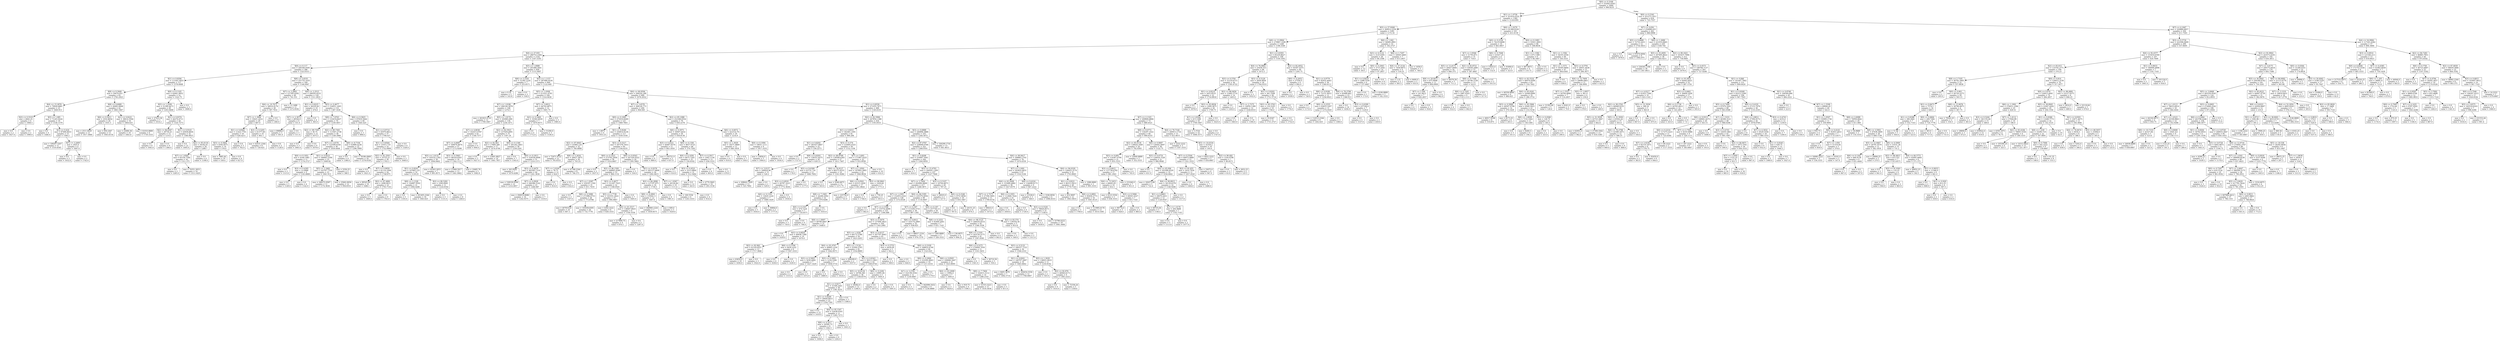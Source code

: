 digraph Tree {
node [shape=box] ;
0 [label="X[0] <= 0.3168\nmse = 332943.6563\nsamples = 2000\nvalue = 996.8235"] ;
1 [label="X[1] <= 1.0758\nmse = 321914.0332\nsamples = 1382\nvalue = 1118.0391"] ;
0 -> 1 [labeldistance=2.5, labelangle=45, headlabel="True"] ;
2 [label="X[5] <= 27.9268\nmse = 300012.2359\nsamples = 1281\nvalue = 1172.16"] ;
1 -> 2 ;
3 [label="X[8] <= 13.9964\nmse = 279867.3189\nsamples = 1248\nvalue = 1198.3349"] ;
2 -> 3 ;
4 [label="X[4] <= 27.935\nmse = 286753.2304\nsamples = 1142\nvalue = 1167.5193"] ;
3 -> 4 ;
5 [label="X[0] <= 0.117\nmse = 240340.0585\nsamples = 286\nvalue = 1323.0315"] ;
4 -> 5 ;
6 [label="X[1] <= 0.8294\nmse = 113341.0933\nsamples = 117\nvalue = 1578.6068"] ;
5 -> 6 ;
7 [label="X[8] <= 9.3049\nmse = 59474.053\nsamples = 65\nvalue = 1783.2923"] ;
6 -> 7 ;
8 [label="X[4] <= 15.2878\nmse = 79926.6881\nsamples = 23\nvalue = 1600.913"] ;
7 -> 8 ;
9 [label="X[3] <= 0.5519\nmse = 6642.25\nsamples = 4\nvalue = 1908.5"] ;
8 -> 9 ;
10 [label="mse = 0.0\nsamples = 2\nvalue = 1827.0"] ;
9 -> 10 ;
11 [label="mse = 0.0\nsamples = 2\nvalue = 1990.0"] ;
9 -> 11 ;
12 [label="X[5] <= 1.085\nmse = 71243.9224\nsamples = 19\nvalue = 1536.1579"] ;
8 -> 12 ;
13 [label="mse = 0.0\nsamples = 4\nvalue = 1446.0"] ;
12 -> 13 ;
14 [label="X[3] <= 0.424\nmse = 87496.6933\nsamples = 15\nvalue = 1560.2"] ;
12 -> 14 ;
15 [label="mse = 109297.5207\nsamples = 11\nvalue = 1510.4545"] ;
14 -> 15 ;
16 [label="X[7] <= 3.2409\nmse = 2025.0\nsamples = 4\nvalue = 1697.0"] ;
14 -> 16 ;
17 [label="mse = 0.0\nsamples = 2\nvalue = 1652.0"] ;
16 -> 17 ;
18 [label="mse = 0.0\nsamples = 2\nvalue = 1742.0"] ;
16 -> 18 ;
19 [label="X[8] <= 9.6089\nmse = 20083.9008\nsamples = 42\nvalue = 1883.1667"] ;
7 -> 19 ;
20 [label="X[6] <= 0.5013\nmse = 1932.8654\nsamples = 26\nvalue = 1931.5"] ;
19 -> 20 ;
21 [label="mse = 2511.0059\nsamples = 13\nvalue = 1917.3846"] ;
20 -> 21 ;
22 [label="mse = 956.2367\nsamples = 13\nvalue = 1945.6154"] ;
20 -> 22 ;
23 [label="X[1] <= 0.8225\nmse = 39614.3594\nsamples = 16\nvalue = 1804.625"] ;
19 -> 23 ;
24 [label="mse = 22680.36\nsamples = 10\nvalue = 1843.8"] ;
23 -> 24 ;
25 [label="mse = 61016.8889\nsamples = 6\nvalue = 1739.3333"] ;
23 -> 25 ;
26 [label="X[0] <= 0.1105\nmse = 62841.9952\nsamples = 52\nvalue = 1322.75"] ;
6 -> 26 ;
27 [label="X[5] <= 1.2299\nmse = 51390.4473\nsamples = 49\nvalue = 1293.0408"] ;
26 -> 27 ;
28 [label="mse = 27423.36\nsamples = 5\nvalue = 1014.2"] ;
27 -> 28 ;
29 [label="X[1] <= 0.8374\nmse = 44274.4711\nsamples = 44\nvalue = 1324.7273"] ;
27 -> 29 ;
30 [label="X[2] <= 84.8367\nmse = 28730.25\nsamples = 12\nvalue = 1214.5"] ;
29 -> 30 ;
31 [label="mse = 0.0\nsamples = 6\nvalue = 1045.0"] ;
30 -> 31 ;
32 [label="mse = 0.0\nsamples = 6\nvalue = 1384.0"] ;
30 -> 32 ;
33 [label="X[1] <= 0.9143\nmse = 43838.6836\nsamples = 32\nvalue = 1366.0625"] ;
29 -> 33 ;
34 [label="mse = 0.0\nsamples = 12\nvalue = 1495.0"] ;
33 -> 34 ;
35 [label="X[2] <= 85.0134\nmse = 54182.01\nsamples = 20\nvalue = 1288.7"] ;
33 -> 35 ;
36 [label="X[7] <= 1.8582\nmse = 65156.7344\nsamples = 16\nvalue = 1311.375"] ;
35 -> 36 ;
37 [label="mse = 0.0\nsamples = 2\nvalue = 1285.0"] ;
36 -> 37 ;
38 [label="mse = 74351.2653\nsamples = 14\nvalue = 1315.1429"] ;
36 -> 38 ;
39 [label="mse = 0.0\nsamples = 4\nvalue = 1198.0"] ;
35 -> 39 ;
40 [label="mse = 0.0\nsamples = 3\nvalue = 1808.0"] ;
26 -> 40 ;
41 [label="X[8] <= 5.6535\nmse = 251735.1035\nsamples = 169\nvalue = 1146.0947"] ;
5 -> 41 ;
42 [label="X[7] <= 3.2893\nmse = 127395.8392\nsamples = 49\nvalue = 741.551"] ;
41 -> 42 ;
43 [label="X[4] <= 19.7673\nmse = 58916.9176\nsamples = 38\nvalue = 587.7632"] ;
42 -> 43 ;
44 [label="X[7] <= 1.3084\nmse = 35621.2414\nsamples = 29\nvalue = 687.0"] ;
43 -> 44 ;
45 [label="X[1] <= 0.8564\nmse = 11422.7701\nsamples = 19\nvalue = 626.4211"] ;
44 -> 45 ;
46 [label="X[3] <= 0.5662\nmse = 6592.8571\nsamples = 14\nvalue = 578.0"] ;
45 -> 46 ;
47 [label="mse = 7885.44\nsamples = 10\nvalue = 558.4"] ;
46 -> 47 ;
48 [label="mse = 0.0\nsamples = 4\nvalue = 627.0"] ;
46 -> 48 ;
49 [label="mse = 0.0\nsamples = 5\nvalue = 762.0"] ;
45 -> 49 ;
50 [label="X[3] <= 0.5205\nmse = 61377.69\nsamples = 10\nvalue = 802.1"] ;
44 -> 50 ;
51 [label="mse = 43531.2344\nsamples = 8\nvalue = 720.625"] ;
50 -> 51 ;
52 [label="mse = 0.0\nsamples = 2\nvalue = 1128.0"] ;
50 -> 52 ;
53 [label="mse = 0.0\nsamples = 9\nvalue = 268.0"] ;
43 -> 53 ;
54 [label="mse = 12.1488\nsamples = 11\nvalue = 1272.8182"] ;
42 -> 54 ;
55 [label="X[4] <= 3.3515\nmse = 208393.6531\nsamples = 120\nvalue = 1311.2833"] ;
41 -> 55 ;
56 [label="X[1] <= 0.8225\nmse = 36229.44\nsamples = 10\nvalue = 476.6"] ;
55 -> 56 ;
57 [label="X[7] <= 2.3672\nmse = 46544.0\nsamples = 6\nvalue = 551.0"] ;
56 -> 57 ;
58 [label="mse = 89888.0\nsamples = 3\nvalue = 591.0"] ;
57 -> 58 ;
59 [label="mse = 0.0\nsamples = 3\nvalue = 511.0"] ;
57 -> 59 ;
60 [label="mse = 0.0\nsamples = 4\nvalue = 365.0"] ;
56 -> 60 ;
61 [label="X[3] <= 0.4677\nmse = 154951.1005\nsamples = 110\nvalue = 1387.1636"] ;
55 -> 61 ;
62 [label="X[8] <= 7.6763\nmse = 133419.6427\nsamples = 70\nvalue = 1239.5857"] ;
61 -> 62 ;
63 [label="X[2] <= 89.7365\nmse = 36.75\nsamples = 12\nvalue = 1675.5"] ;
62 -> 63 ;
64 [label="mse = 0.0\nsamples = 3\nvalue = 1665.0"] ;
63 -> 64 ;
65 [label="mse = 0.0\nsamples = 9\nvalue = 1679.0"] ;
63 -> 65 ;
66 [label="X[2] <= 89.7365\nmse = 113567.2738\nsamples = 58\nvalue = 1149.3966"] ;
62 -> 66 ;
67 [label="X[7] <= 3.4578\nmse = 122599.6358\nsamples = 36\nvalue = 1059.4444"] ;
66 -> 67 ;
68 [label="X[0] <= 0.1951\nmse = 4164.1983\nsamples = 11\nvalue = 1176.2727"] ;
67 -> 68 ;
69 [label="mse = 0.0\nsamples = 2\nvalue = 1313.0"] ;
68 -> 69 ;
70 [label="X[3] <= 0.4395\nmse = 12.0988\nsamples = 9\nvalue = 1145.8889"] ;
68 -> 70 ;
71 [label="mse = 0.0\nsamples = 5\nvalue = 1149.0"] ;
70 -> 71 ;
72 [label="mse = 0.0\nsamples = 4\nvalue = 1142.0"] ;
70 -> 72 ;
73 [label="X[1] <= 0.8221\nmse = 166063.3184\nsamples = 25\nvalue = 1008.04"] ;
67 -> 73 ;
74 [label="X[5] <= 3.3482\nmse = 143767.7316\nsamples = 23\nvalue = 1061.913"] ;
73 -> 74 ;
75 [label="mse = 248372.9587\nsamples = 11\nvalue = 1174.3636"] ;
74 -> 75 ;
76 [label="mse = 25662.8056\nsamples = 12\nvalue = 958.8333"] ;
74 -> 76 ;
77 [label="mse = 5256.25\nsamples = 2\nvalue = 388.5"] ;
73 -> 77 ;
78 [label="X[8] <= 8.7104\nmse = 63880.4236\nsamples = 22\nvalue = 1296.5909"] ;
66 -> 78 ;
79 [label="mse = 0.0\nsamples = 4\nvalue = 1380.0"] ;
78 -> 79 ;
80 [label="mse = 76186.4969\nsamples = 18\nvalue = 1278.0556"] ;
78 -> 80 ;
81 [label="X[6] <= 0.5825\nmse = 87818.5444\nsamples = 40\nvalue = 1645.425"] ;
61 -> 81 ;
82 [label="mse = 0.0\nsamples = 3\nvalue = 898.0"] ;
81 -> 82 ;
83 [label="X[1] <= 0.9714\nmse = 45970.8912\nsamples = 37\nvalue = 1706.027"] ;
81 -> 83 ;
84 [label="X[1] <= 0.8564\nmse = 31915.719\nsamples = 33\nvalue = 1752.0909"] ;
83 -> 84 ;
85 [label="X[2] <= 81.2501\nmse = 33725.21\nsamples = 30\nvalue = 1763.3"] ;
84 -> 85 ;
86 [label="mse = 0.0\nsamples = 6\nvalue = 1821.0"] ;
85 -> 86 ;
87 [label="X[7] <= 0.9959\nmse = 41116.1094\nsamples = 24\nvalue = 1748.875"] ;
85 -> 87 ;
88 [label="mse = 89545.89\nsamples = 10\nvalue = 1686.1"] ;
87 -> 88 ;
89 [label="X[2] <= 87.4882\nmse = 1698.0612\nsamples = 14\nvalue = 1793.7143"] ;
87 -> 89 ;
90 [label="mse = 0.0\nsamples = 5\nvalue = 1849.0"] ;
89 -> 90 ;
91 [label="mse = 0.0\nsamples = 9\nvalue = 1763.0"] ;
89 -> 91 ;
92 [label="mse = 0.0\nsamples = 3\nvalue = 1640.0"] ;
84 -> 92 ;
93 [label="mse = 0.0\nsamples = 4\nvalue = 1326.0"] ;
83 -> 93 ;
94 [label="X[5] <= 1.0088\nmse = 291480.5641\nsamples = 856\nvalue = 1115.5607"] ;
4 -> 94 ;
95 [label="X[8] <= 5.5165\nmse = 31392.1224\nsamples = 7\nvalue = 255.8571"] ;
94 -> 95 ;
96 [label="mse = 0.16\nsamples = 5\nvalue = 143.8"] ;
95 -> 96 ;
97 [label="mse = 0.0\nsamples = 2\nvalue = 536.0"] ;
95 -> 97 ;
98 [label="X[5] <= 1.1157\nmse = 287480.9534\nsamples = 849\nvalue = 1122.649"] ;
94 -> 98 ;
99 [label="X[5] <= 1.0309\nmse = 213321.4793\nsamples = 160\nvalue = 1314.0438"] ;
98 -> 99 ;
100 [label="X[7] <= 1.0198\nmse = 206140.5878\nsamples = 148\nvalue = 1274.5"] ;
99 -> 100 ;
101 [label="mse = 261823.4722\nsamples = 12\nvalue = 1709.1667"] ;
100 -> 101 ;
102 [label="X[5] <= 1.0174\nmse = 183085.699\nsamples = 136\nvalue = 1236.1471"] ;
100 -> 102 ;
103 [label="X[7] <= 4.8038\nmse = 102415.0787\nsamples = 61\nvalue = 1148.7377"] ;
102 -> 103 ;
104 [label="X[7] <= 4.6687\nmse = 100676.9074\nsamples = 57\nvalue = 1172.9298"] ;
103 -> 104 ;
105 [label="X[5] <= 1.0132\nmse = 105532.1302\nsamples = 39\nvalue = 1094.8462"] ;
104 -> 105 ;
106 [label="X[1] <= 0.8241\nmse = 107665.125\nsamples = 32\nvalue = 1139.25"] ;
105 -> 106 ;
107 [label="X[8] <= 2.1328\nmse = 156487.9592\nsamples = 21\nvalue = 1094.4286"] ;
106 -> 107 ;
108 [label="mse = 0.0\nsamples = 5\nvalue = 1193.0"] ;
107 -> 108 ;
109 [label="mse = 201405.2344\nsamples = 16\nvalue = 1063.625"] ;
107 -> 109 ;
110 [label="X[2] <= 80.5282\nmse = 3300.6942\nsamples = 11\nvalue = 1224.8182"] ;
106 -> 110 ;
111 [label="mse = 0.0\nsamples = 3\nvalue = 1131.0"] ;
110 -> 111 ;
112 [label="mse = 0.0\nsamples = 8\nvalue = 1260.0"] ;
110 -> 112 ;
113 [label="mse = 45563.2653\nsamples = 7\nvalue = 891.8571"] ;
105 -> 113 ;
114 [label="X[3] <= 0.5063\nmse = 48324.6543\nsamples = 18\nvalue = 1342.1111"] ;
104 -> 114 ;
115 [label="mse = 27068.5917\nsamples = 13\nvalue = 1441.8462"] ;
114 -> 115 ;
116 [label="mse = 10485.76\nsamples = 5\nvalue = 1082.8"] ;
114 -> 116 ;
117 [label="mse = 0.0\nsamples = 4\nvalue = 804.0"] ;
103 -> 117 ;
118 [label="X[2] <= 82.5923\nmse = 237429.4091\nsamples = 75\nvalue = 1307.24"] ;
102 -> 118 ;
119 [label="X[2] <= 82.063\nmse = 17669.308\nsamples = 17\nvalue = 1474.4706"] ;
118 -> 119 ;
120 [label="mse = 0.0\nsamples = 3\nvalue = 1627.0"] ;
119 -> 120 ;
121 [label="mse = 15401.8827\nsamples = 14\nvalue = 1441.7857"] ;
119 -> 121 ;
122 [label="X[0] <= 0.1346\nmse = 291242.3463\nsamples = 58\nvalue = 1258.2241"] ;
118 -> 122 ;
123 [label="mse = 0.0\nsamples = 7\nvalue = 1543.0"] ;
122 -> 123 ;
124 [label="X[0] <= 0.1813\nmse = 318558.0008\nsamples = 51\nvalue = 1219.1373"] ;
122 -> 124 ;
125 [label="mse = 343.9592\nsamples = 7\nvalue = 1079.4286"] ;
124 -> 125 ;
126 [label="X[3] <= 0.4479\nmse = 365583.7314\nsamples = 44\nvalue = 1241.3636"] ;
124 -> 126 ;
127 [label="mse = 538539.9184\nsamples = 21\nvalue = 1214.2857"] ;
126 -> 127 ;
128 [label="X[7] <= 4.0928\nmse = 206386.5142\nsamples = 23\nvalue = 1266.087"] ;
126 -> 128 ;
129 [label="mse = 294919.8086\nsamples = 16\nvalue = 1242.9375"] ;
128 -> 129 ;
130 [label="mse = 0.0\nsamples = 7\nvalue = 1319.0"] ;
128 -> 130 ;
131 [label="X[7] <= 3.6912\nmse = 44742.6875\nsamples = 12\nvalue = 1801.75"] ;
99 -> 131 ;
132 [label="X[3] <= 0.5469\nmse = 35582.6939\nsamples = 7\nvalue = 1670.8571"] ;
131 -> 132 ;
133 [label="mse = 0.0\nsamples = 4\nvalue = 1772.0"] ;
132 -> 133 ;
134 [label="mse = 51200.0\nsamples = 3\nvalue = 1536.0"] ;
132 -> 134 ;
135 [label="mse = 0.0\nsamples = 5\nvalue = 1985.0"] ;
131 -> 135 ;
136 [label="X[4] <= 60.9594\nmse = 294220.188\nsamples = 689\nvalue = 1078.2032"] ;
98 -> 136 ;
137 [label="X[7] <= 3.4578\nmse = 308120.773\nsamples = 200\nvalue = 904.045"] ;
136 -> 137 ;
138 [label="X[0] <= 0.1083\nmse = 275010.8269\nsamples = 121\nvalue = 1069.7603"] ;
137 -> 138 ;
139 [label="mse = 1.6875\nsamples = 4\nvalue = 1953.25"] ;
138 -> 139 ;
140 [label="X[1] <= 0.8246\nmse = 256814.9136\nsamples = 117\nvalue = 1039.5556"] ;
138 -> 140 ;
141 [label="X[2] <= 87.6643\nmse = 41860.124\nsamples = 32\nvalue = 760.4688"] ;
140 -> 141 ;
142 [label="mse = 72471.9722\nsamples = 12\nvalue = 705.8333"] ;
141 -> 142 ;
143 [label="X[8] <= 5.3434\nmse = 20627.3875\nsamples = 20\nvalue = 793.25"] ;
141 -> 143 ;
144 [label="X[7] <= 3.0164\nmse = 78.75\nsamples = 12\nvalue = 824.5"] ;
143 -> 144 ;
145 [label="mse = 0.0\nsamples = 5\nvalue = 814.0"] ;
144 -> 145 ;
146 [label="mse = 0.0\nsamples = 7\nvalue = 832.0"] ;
144 -> 146 ;
147 [label="mse = 47788.2344\nsamples = 8\nvalue = 746.375"] ;
143 -> 147 ;
148 [label="X[3] <= 0.5217\nmse = 297376.7053\nsamples = 85\nvalue = 1144.6235"] ;
140 -> 148 ;
149 [label="X[0] <= 0.1423\nmse = 273792.2956\nsamples = 56\nvalue = 1014.6607"] ;
148 -> 149 ;
150 [label="mse = 0.0\nsamples = 3\nvalue = 1837.0"] ;
149 -> 150 ;
151 [label="X[2] <= 86.1509\nmse = 248845.4589\nsamples = 53\nvalue = 968.1132"] ;
149 -> 151 ;
152 [label="X[7] <= 1.9387\nmse = 259187.1592\nsamples = 31\nvalue = 811.7419"] ;
151 -> 152 ;
153 [label="mse = 0.0\nsamples = 3\nvalue = 1167.0"] ;
152 -> 153 ;
154 [label="X[6] <= 0.5088\nmse = 271986.0753\nsamples = 28\nvalue = 773.6786"] ;
152 -> 154 ;
155 [label="mse = 407819.81\nsamples = 10\nvalue = 847.3"] ;
154 -> 155 ;
156 [label="mse = 191838.8395\nsamples = 18\nvalue = 732.7778"] ;
154 -> 156 ;
157 [label="X[3] <= 0.4677\nmse = 151267.7025\nsamples = 22\nvalue = 1188.4545"] ;
151 -> 157 ;
158 [label="X[5] <= 2.7738\nmse = 103101.2622\nsamples = 15\nvalue = 994.0667"] ;
157 -> 158 ;
159 [label="mse = 4302.2222\nsamples = 6\nvalue = 828.3333"] ;
158 -> 159 ;
160 [label="X[4] <= 41.5517\nmse = 138447.8025\nsamples = 9\nvalue = 1104.5556"] ;
158 -> 160 ;
161 [label="mse = 217890.75\nsamples = 4\nvalue = 876.5"] ;
160 -> 161 ;
162 [label="mse = 0.0\nsamples = 5\nvalue = 1287.0"] ;
160 -> 162 ;
163 [label="mse = 0.0\nsamples = 7\nvalue = 1605.0"] ;
157 -> 163 ;
164 [label="X[6] <= 0.0543\nmse = 247320.9322\nsamples = 29\nvalue = 1395.5862"] ;
148 -> 164 ;
165 [label="mse = 0.0\nsamples = 3\nvalue = 556.0"] ;
164 -> 165 ;
166 [label="X[1] <= 0.9378\nmse = 185137.9408\nsamples = 26\nvalue = 1492.4615"] ;
164 -> 166 ;
167 [label="X[2] <= 84.2898\nmse = 137197.875\nsamples = 16\nvalue = 1730.5"] ;
166 -> 167 ;
168 [label="X[8] <= 8.4963\nmse = 155041.5\nsamples = 12\nvalue = 1647.0"] ;
167 -> 168 ;
169 [label="mse = 264960.1224\nsamples = 7\nvalue = 1659.8571"] ;
168 -> 169 ;
170 [label="mse = 600.0\nsamples = 5\nvalue = 1629.0"] ;
168 -> 170 ;
171 [label="mse = 0.0\nsamples = 4\nvalue = 1981.0"] ;
167 -> 171 ;
172 [label="X[7] <= 1.8367\nmse = 26126.84\nsamples = 10\nvalue = 1111.6"] ;
166 -> 172 ;
173 [label="mse = 160.5556\nsamples = 6\nvalue = 1243.3333"] ;
172 -> 173 ;
174 [label="mse = 0.0\nsamples = 4\nvalue = 914.0"] ;
172 -> 174 ;
175 [label="X[2] <= 85.1088\nmse = 252348.9354\nsamples = 79\nvalue = 650.2278"] ;
137 -> 175 ;
176 [label="X[6] <= 0.5975\nmse = 50007.6432\nsamples = 59\nvalue = 458.8136"] ;
175 -> 176 ;
177 [label="X[3] <= 0.4521\nmse = 44487.0579\nsamples = 11\nvalue = 843.1818"] ;
176 -> 177 ;
178 [label="mse = 0.0\nsamples = 9\nvalue = 889.0"] ;
177 -> 178 ;
179 [label="mse = 192721.0\nsamples = 2\nvalue = 637.0"] ;
177 -> 179 ;
180 [label="X[0] <= 0.1391\nmse = 9657.0725\nsamples = 48\nvalue = 370.7292"] ;
176 -> 180 ;
181 [label="X[0] <= 0.1058\nmse = 8475.7245\nsamples = 33\nvalue = 330.8182"] ;
180 -> 181 ;
182 [label="mse = 0.0\nsamples = 2\nvalue = 614.0"] ;
181 -> 182 ;
183 [label="X[3] <= 0.4521\nmse = 3515.0864\nsamples = 31\nvalue = 312.5484"] ;
181 -> 183 ;
184 [label="mse = 0.0\nsamples = 12\nvalue = 343.0"] ;
183 -> 184 ;
185 [label="mse = 4779.5845\nsamples = 19\nvalue = 293.3158"] ;
183 -> 185 ;
186 [label="X[7] <= 4.2917\nmse = 1042.1156\nsamples = 15\nvalue = 458.5333"] ;
180 -> 186 ;
187 [label="mse = 0.0\nsamples = 4\nvalue = 405.0"] ;
186 -> 187 ;
188 [label="mse = 0.0\nsamples = 11\nvalue = 478.0"] ;
186 -> 188 ;
189 [label="X[6] <= 0.6072\nmse = 422314.79\nsamples = 20\nvalue = 1214.9"] ;
175 -> 189 ;
190 [label="X[5] <= 1.3029\nmse = 18271.9669\nsamples = 11\nvalue = 640.1818"] ;
189 -> 190 ;
191 [label="mse = 0.0\nsamples = 4\nvalue = 819.0"] ;
190 -> 191 ;
192 [label="mse = 0.0\nsamples = 7\nvalue = 538.0"] ;
190 -> 192 ;
193 [label="X[0] <= 0.1094\nmse = 19031.1111\nsamples = 9\nvalue = 1917.3333"] ;
189 -> 193 ;
194 [label="mse = 33856.0\nsamples = 5\nvalue = 1904.0"] ;
193 -> 194 ;
195 [label="mse = 0.0\nsamples = 4\nvalue = 1934.0"] ;
193 -> 195 ;
196 [label="X[1] <= 0.8558\nmse = 271055.7671\nsamples = 489\nvalue = 1149.4335"] ;
136 -> 196 ;
197 [label="X[2] <= 82.5906\nmse = 267854.1388\nsamples = 416\nvalue = 1195.0553"] ;
196 -> 197 ;
198 [label="X[1] <= 0.8253\nmse = 302461.3391\nsamples = 81\nvalue = 990.284"] ;
197 -> 198 ;
199 [label="X[1] <= 0.8202\nmse = 281027.0847\nsamples = 22\nvalue = 556.2273"] ;
198 -> 199 ;
200 [label="mse = 0.0\nsamples = 2\nvalue = 1727.0"] ;
199 -> 200 ;
201 [label="X[8] <= 6.8293\nmse = 158351.8275\nsamples = 20\nvalue = 439.15"] ;
199 -> 201 ;
202 [label="X[7] <= 3.0127\nmse = 180824.96\nsamples = 15\nvalue = 526.2"] ;
201 -> 202 ;
203 [label="mse = 208642.7929\nsamples = 13\nvalue = 525.7692"] ;
202 -> 203 ;
204 [label="mse = 0.0\nsamples = 2\nvalue = 529.0"] ;
202 -> 204 ;
205 [label="mse = 0.0\nsamples = 5\nvalue = 178.0"] ;
201 -> 205 ;
206 [label="X[3] <= 0.574\nmse = 214005.0325\nsamples = 59\nvalue = 1152.1356"] ;
198 -> 206 ;
207 [label="X[2] <= 80.9768\nmse = 139568.6365\nsamples = 27\nvalue = 1411.7407"] ;
206 -> 207 ;
208 [label="X[5] <= 9.6399\nmse = 63731.716\nsamples = 13\nvalue = 1680.7692"] ;
207 -> 208 ;
209 [label="X[3] <= 0.4918\nmse = 20787.3223\nsamples = 11\nvalue = 1772.3636"] ;
208 -> 209 ;
210 [label="X[0] <= 0.1103\nmse = 13620.1224\nsamples = 7\nvalue = 1689.1429"] ;
209 -> 210 ;
211 [label="mse = 0.0\nsamples = 5\nvalue = 1654.0"] ;
210 -> 211 ;
212 [label="mse = 36864.0\nsamples = 2\nvalue = 1777.0"] ;
210 -> 212 ;
213 [label="mse = 0.0\nsamples = 4\nvalue = 1918.0"] ;
209 -> 213 ;
214 [label="mse = 0.0\nsamples = 2\nvalue = 1177.0"] ;
208 -> 214 ;
215 [label="X[4] <= 76.9127\nmse = 80375.9235\nsamples = 14\nvalue = 1161.9286"] ;
207 -> 215 ;
216 [label="mse = 0.0\nsamples = 2\nvalue = 503.0"] ;
215 -> 216 ;
217 [label="mse = 9346.6875\nsamples = 12\nvalue = 1271.75"] ;
215 -> 217 ;
218 [label="X[7] <= 3.693\nmse = 171967.0225\nsamples = 32\nvalue = 933.0938"] ;
206 -> 218 ;
219 [label="X[7] <= 1.9591\nmse = 197893.3905\nsamples = 22\nvalue = 1060.8636"] ;
218 -> 219 ;
220 [label="X[6] <= 0.4562\nmse = 63515.1626\nsamples = 17\nvalue = 851.8824"] ;
219 -> 220 ;
221 [label="X[8] <= 7.3365\nmse = 24284.2092\nsamples = 14\nvalue = 879.9286"] ;
220 -> 221 ;
222 [label="X[0] <= 0.2167\nmse = 474.1224\nsamples = 7\nvalue = 724.8571"] ;
221 -> 222 ;
223 [label="mse = 0.0\nsamples = 3\nvalue = 750.0"] ;
222 -> 223 ;
224 [label="mse = 0.0\nsamples = 4\nvalue = 706.0"] ;
222 -> 224 ;
225 [label="mse = 0.0\nsamples = 7\nvalue = 1035.0"] ;
221 -> 225 ;
226 [label="mse = 225792.0\nsamples = 3\nvalue = 721.0"] ;
220 -> 226 ;
227 [label="X[2] <= 80.9841\nmse = 1428.64\nsamples = 5\nvalue = 1771.4"] ;
219 -> 227 ;
228 [label="mse = 0.0\nsamples = 3\nvalue = 1744.0"] ;
227 -> 228 ;
229 [label="mse = 756.25\nsamples = 2\nvalue = 1812.5"] ;
227 -> 229 ;
230 [label="mse = 0.0\nsamples = 10\nvalue = 652.0"] ;
218 -> 230 ;
231 [label="X[3] <= 0.6888\nmse = 246896.3888\nsamples = 335\nvalue = 1244.5672"] ;
197 -> 231 ;
232 [label="X[2] <= 87.0787\nmse = 228009.0768\nsamples = 322\nvalue = 1268.9161"] ;
231 -> 232 ;
233 [label="X[1] <= 0.8208\nmse = 216997.5041\nsamples = 244\nvalue = 1204.4959"] ;
232 -> 233 ;
234 [label="mse = 0.0\nsamples = 7\nvalue = 416.0"] ;
233 -> 234 ;
235 [label="X[5] <= 15.4793\nmse = 204501.1309\nsamples = 237\nvalue = 1227.7848"] ;
233 -> 235 ;
236 [label="X[7] <= 3.7004\nmse = 202089.9608\nsamples = 217\nvalue = 1268.3871"] ;
235 -> 236 ;
237 [label="X[7] <= 1.2305\nmse = 152453.2324\nsamples = 128\nvalue = 1372.6328"] ;
236 -> 237 ;
238 [label="mse = 0.0\nsamples = 3\nvalue = 462.0"] ;
237 -> 238 ;
239 [label="X[7] <= 2.1598\nmse = 135732.4099\nsamples = 125\nvalue = 1394.488"] ;
237 -> 239 ;
240 [label="X[8] <= 1.8697\nmse = 49780.6667\nsamples = 21\nvalue = 1648.0"] ;
239 -> 240 ;
241 [label="mse = 0.0\nsamples = 2\nvalue = 1439.0"] ;
240 -> 241 ;
242 [label="X[3] <= 0.6054\nmse = 49938.7368\nsamples = 19\nvalue = 1670.0"] ;
240 -> 242 ;
243 [label="X[2] <= 82.962\nmse = 61524.8521\nsamples = 13\nvalue = 1717.3846"] ;
242 -> 243 ;
244 [label="mse = 63654.0\nsamples = 10\nvalue = 1656.0"] ;
243 -> 244 ;
245 [label="mse = 0.0\nsamples = 3\nvalue = 1922.0"] ;
243 -> 245 ;
246 [label="X[6] <= 0.3706\nmse = 9430.2222\nsamples = 6\nvalue = 1567.3333"] ;
242 -> 246 ;
247 [label="mse = 0.0\nsamples = 4\nvalue = 1636.0"] ;
246 -> 247 ;
248 [label="mse = 0.0\nsamples = 2\nvalue = 1430.0"] ;
246 -> 248 ;
249 [label="X[3] <= 0.5679\nmse = 137490.3823\nsamples = 104\nvalue = 1343.2981"] ;
239 -> 249 ;
250 [label="X[5] <= 1.3256\nmse = 69172.5786\nsamples = 59\nvalue = 1423.2203"] ;
249 -> 250 ;
251 [label="X[4] <= 81.0767\nmse = 49665.1224\nsamples = 14\nvalue = 1642.8571"] ;
250 -> 251 ;
252 [label="X[3] <= 0.5003\nmse = 5030.4082\nsamples = 7\nvalue = 1427.1429"] ;
251 -> 252 ;
253 [label="mse = 0.0\nsamples = 2\nvalue = 1315.0"] ;
252 -> 253 ;
254 [label="mse = 0.0\nsamples = 5\nvalue = 1472.0"] ;
252 -> 254 ;
255 [label="X[3] <= 0.5493\nmse = 1234.5306\nsamples = 7\nvalue = 1858.5714"] ;
251 -> 255 ;
256 [label="mse = 0.0\nsamples = 4\nvalue = 1889.0"] ;
255 -> 256 ;
257 [label="mse = 0.0\nsamples = 3\nvalue = 1818.0"] ;
255 -> 257 ;
258 [label="X[5] <= 1.5134\nmse = 55564.2765\nsamples = 45\nvalue = 1354.8889"] ;
250 -> 258 ;
259 [label="mse = 299209.0\nsamples = 2\nvalue = 1037.0"] ;
258 -> 259 ;
260 [label="X[1] <= 0.8343\nmse = 39313.1963\nsamples = 43\nvalue = 1369.6744"] ;
258 -> 260 ;
261 [label="X[5] <= 10.8134\nmse = 34766.383\nsamples = 38\nvalue = 1338.6579"] ;
260 -> 261 ;
262 [label="X[1] <= 0.8271\nmse = 31506.2441\nsamples = 26\nvalue = 1381.4231"] ;
261 -> 262 ;
263 [label="X[1] <= 0.8209\nmse = 29444.8015\nsamples = 23\nvalue = 1354.7391"] ;
262 -> 263 ;
264 [label="mse = 0.0\nsamples = 12\nvalue = 1418.0"] ;
263 -> 264 ;
265 [label="X[4] <= 95.1547\nmse = 52438.0165\nsamples = 11\nvalue = 1285.7273"] ;
263 -> 265 ;
266 [label="X[8] <= 4.3217\nmse = 30300.75\nsamples = 8\nvalue = 1392.5"] ;
265 -> 266 ;
267 [label="mse = 0.0\nsamples = 2\nvalue = 1694.0"] ;
266 -> 267 ;
268 [label="mse = 0.0\nsamples = 6\nvalue = 1292.0"] ;
266 -> 268 ;
269 [label="mse = 0.0\nsamples = 3\nvalue = 1001.0"] ;
265 -> 269 ;
270 [label="mse = 0.0\nsamples = 3\nvalue = 1586.0"] ;
262 -> 270 ;
271 [label="mse = 29282.0\nsamples = 12\nvalue = 1246.0"] ;
261 -> 271 ;
272 [label="X[0] <= 0.2282\nmse = 10991.04\nsamples = 5\nvalue = 1605.4"] ;
260 -> 272 ;
273 [label="mse = 0.0\nsamples = 2\nvalue = 1477.0"] ;
272 -> 273 ;
274 [label="mse = 0.0\nsamples = 3\nvalue = 1691.0"] ;
272 -> 274 ;
275 [label="X[3] <= 0.6127\nmse = 207707.4943\nsamples = 45\nvalue = 1238.5111"] ;
249 -> 275 ;
276 [label="X[3] <= 0.5752\nmse = 4439.04\nsamples = 5\nvalue = 562.4"] ;
275 -> 276 ;
277 [label="mse = 0.0\nsamples = 3\nvalue = 508.0"] ;
276 -> 277 ;
278 [label="mse = 0.0\nsamples = 2\nvalue = 644.0"] ;
276 -> 278 ;
279 [label="X[6] <= 0.3109\nmse = 168832.6744\nsamples = 40\nvalue = 1323.025"] ;
275 -> 279 ;
280 [label="X[6] <= 0.2064\nmse = 210392.8643\nsamples = 19\nvalue = 1211.6316"] ;
279 -> 280 ;
281 [label="X[7] <= 3.2785\nmse = 332138.5556\nsamples = 12\nvalue = 1230.6667"] ;
280 -> 281 ;
282 [label="mse = 0.0\nsamples = 3\nvalue = 1212.0"] ;
281 -> 282 ;
283 [label="mse = 442696.5432\nsamples = 9\nvalue = 1236.8889"] ;
281 -> 283 ;
284 [label="mse = 0.0\nsamples = 7\nvalue = 1179.0"] ;
280 -> 284 ;
285 [label="X[6] <= 0.8565\nmse = 109846.3447\nsamples = 21\nvalue = 1423.8095"] ;
279 -> 285 ;
286 [label="X[4] <= 63.2008\nmse = 13992.0\nsamples = 7\nvalue = 1695.0"] ;
285 -> 286 ;
287 [label="mse = 0.0\nsamples = 3\nvalue = 1829.0"] ;
286 -> 287 ;
288 [label="mse = 918.75\nsamples = 4\nvalue = 1594.5"] ;
286 -> 288 ;
289 [label="X[8] <= 7.7464\nmse = 102615.3112\nsamples = 14\nvalue = 1288.2143"] ;
285 -> 289 ;
290 [label="mse = 51553.3223\nsamples = 11\nvalue = 1418.3636"] ;
289 -> 290 ;
291 [label="mse = 0.0\nsamples = 3\nvalue = 811.0"] ;
289 -> 291 ;
292 [label="X[4] <= 84.5395\nmse = 235370.4956\nsamples = 89\nvalue = 1118.4607"] ;
236 -> 292 ;
293 [label="X[7] <= 4.307\nmse = 111436.5733\nsamples = 39\nvalue = 887.1282"] ;
292 -> 293 ;
294 [label="X[6] <= 0.6012\nmse = 103174.2969\nsamples = 32\nvalue = 938.625"] ;
293 -> 294 ;
295 [label="mse = 0.0\nsamples = 3\nvalue = 576.0"] ;
294 -> 295 ;
296 [label="mse = 98837.1534\nsamples = 29\nvalue = 976.1379"] ;
294 -> 296 ;
297 [label="X[8] <= 6.2252\nmse = 81664.2041\nsamples = 7\nvalue = 651.7143"] ;
293 -> 297 ;
298 [label="mse = 7360.8889\nsamples = 3\nvalue = 328.3333"] ;
297 -> 298 ;
299 [label="mse = 136.6875\nsamples = 4\nvalue = 894.25"] ;
297 -> 299 ;
300 [label="X[0] <= 0.187\nmse = 257739.13\nsamples = 50\nvalue = 1298.9"] ;
292 -> 300 ;
301 [label="X[4] <= 98.3125\nmse = 246434.4514\nsamples = 45\nvalue = 1348.3556"] ;
300 -> 301 ;
302 [label="X[8] <= 2.5181\nmse = 243130.5175\nsamples = 41\nvalue = 1397.6585"] ;
301 -> 302 ;
303 [label="X[6] <= 0.5275\nmse = 270004.7934\nsamples = 11\nvalue = 1101.5455"] ;
302 -> 303 ;
304 [label="mse = 0.0\nsamples = 6\nvalue = 1561.0"] ;
303 -> 304 ;
305 [label="mse = 36710.56\nsamples = 5\nvalue = 550.2"] ;
303 -> 305 ;
306 [label="X[3] <= 0.5132\nmse = 189337.7122\nsamples = 30\nvalue = 1506.2333"] ;
302 -> 306 ;
307 [label="X[1] <= 0.8261\nmse = 149707.2687\nsamples = 19\nvalue = 1665.6842"] ;
306 -> 307 ;
308 [label="mse = 8405.3878\nsamples = 7\nvalue = 1492.5714"] ;
307 -> 308 ;
309 [label="mse = 204454.5556\nsamples = 12\nvalue = 1766.6667"] ;
307 -> 309 ;
310 [label="X[5] <= 1.3029\nmse = 138021.6033\nsamples = 11\nvalue = 1230.8182"] ;
306 -> 310 ;
311 [label="mse = 0.0\nsamples = 2\nvalue = 545.0"] ;
310 -> 311 ;
312 [label="X[2] <= 82.876\nmse = 40944.6173\nsamples = 9\nvalue = 1383.2222"] ;
310 -> 312 ;
313 [label="mse = 0.0\nsamples = 4\nvalue = 1414.0"] ;
312 -> 313 ;
314 [label="mse = 72336.24\nsamples = 5\nvalue = 1358.6"] ;
312 -> 314 ;
315 [label="mse = 0.0\nsamples = 4\nvalue = 843.0"] ;
301 -> 315 ;
316 [label="X[2] <= 83.574\nmse = 139354.56\nsamples = 5\nvalue = 853.8"] ;
300 -> 316 ;
317 [label="mse = 0.0\nsamples = 3\nvalue = 549.0"] ;
316 -> 317 ;
318 [label="mse = 0.0\nsamples = 2\nvalue = 1311.0"] ;
316 -> 318 ;
319 [label="X[3] <= 0.5107\nmse = 18704.6875\nsamples = 20\nvalue = 787.25"] ;
235 -> 319 ;
320 [label="mse = 24025.0\nsamples = 2\nvalue = 527.0"] ;
319 -> 320 ;
321 [label="X[0] <= 0.2548\nmse = 9751.8056\nsamples = 18\nvalue = 816.1667"] ;
319 -> 321 ;
322 [label="mse = 0.0\nsamples = 12\nvalue = 787.0"] ;
321 -> 322 ;
323 [label="mse = 24151.25\nsamples = 6\nvalue = 874.5"] ;
321 -> 323 ;
324 [label="X[4] <= 90.9417\nmse = 208863.3741\nsamples = 78\nvalue = 1470.4359"] ;
232 -> 324 ;
325 [label="X[7] <= 3.1691\nmse = 203622.8031\nsamples = 47\nvalue = 1316.5106"] ;
324 -> 325 ;
326 [label="X[4] <= 63.2008\nmse = 155480.4882\nsamples = 38\nvalue = 1427.6579"] ;
325 -> 326 ;
327 [label="X[7] <= 2.7275\nmse = 27184.3905\nsamples = 13\nvalue = 1799.6154"] ;
326 -> 327 ;
328 [label="mse = 50625.0\nsamples = 2\nvalue = 1473.0"] ;
327 -> 328 ;
329 [label="mse = 0.0\nsamples = 11\nvalue = 1859.0"] ;
327 -> 329 ;
330 [label="X[6] <= 0.1955\nmse = 112840.7424\nsamples = 25\nvalue = 1234.24"] ;
326 -> 330 ;
331 [label="mse = 0.0\nsamples = 4\nvalue = 1729.0"] ;
330 -> 331 ;
332 [label="X[3] <= 0.5529\nmse = 78826.8571\nsamples = 21\nvalue = 1140.0"] ;
330 -> 332 ;
333 [label="mse = 0.0\nsamples = 2\nvalue = 1659.0"] ;
332 -> 333 ;
334 [label="mse = 55786.0222\nsamples = 19\nvalue = 1085.3684"] ;
332 -> 334 ;
335 [label="X[8] <= 9.4224\nmse = 134498.6173\nsamples = 9\nvalue = 847.2222"] ;
325 -> 335 ;
336 [label="mse = 23328.0\nsamples = 3\nvalue = 348.0"] ;
335 -> 336 ;
337 [label="mse = 3166.8056\nsamples = 6\nvalue = 1096.8333"] ;
335 -> 337 ;
338 [label="X[4] <= 94.0329\nmse = 126425.3174\nsamples = 31\nvalue = 1703.8065"] ;
324 -> 338 ;
339 [label="X[1] <= 0.8221\nmse = 80313.5612\nsamples = 28\nvalue = 1779.7143"] ;
338 -> 339 ;
340 [label="mse = 452.9097\nsamples = 12\nvalue = 1963.5833"] ;
339 -> 340 ;
341 [label="X[6] <= 0.4893\nmse = 95836.2773\nsamples = 16\nvalue = 1641.8125"] ;
339 -> 341 ;
342 [label="mse = 0.0\nsamples = 3\nvalue = 1760.0"] ;
341 -> 342 ;
343 [label="mse = 113985.0178\nsamples = 13\nvalue = 1614.5385"] ;
341 -> 343 ;
344 [label="mse = 1088.8889\nsamples = 3\nvalue = 995.3333"] ;
338 -> 344 ;
345 [label="mse = 336299.1716\nsamples = 13\nvalue = 641.4615"] ;
231 -> 345 ;
346 [label="X[7] <= 2.1325\nmse = 209849.4806\nsamples = 73\nvalue = 889.4521"] ;
196 -> 346 ;
347 [label="X[8] <= 9.0772\nmse = 154297.3322\nsamples = 60\nvalue = 990.6333"] ;
346 -> 347 ;
348 [label="X[2] <= 85.0134\nmse = 130624.1649\nsamples = 24\nvalue = 792.4583"] ;
347 -> 348 ;
349 [label="X[3] <= 0.695\nmse = 114367.0794\nsamples = 21\nvalue = 855.3333"] ;
348 -> 349 ;
350 [label="X[3] <= 0.6815\nmse = 137738.6782\nsamples = 17\nvalue = 881.2941"] ;
349 -> 350 ;
351 [label="X[4] <= 73.5453\nmse = 66645.65\nsamples = 10\nvalue = 832.5"] ;
350 -> 351 ;
352 [label="mse = 6123.5556\nsamples = 3\nvalue = 638.3333"] ;
351 -> 352 ;
353 [label="X[3] <= 0.5066\nmse = 69501.6327\nsamples = 7\nvalue = 915.7143"] ;
351 -> 353 ;
354 [label="mse = 96774.0\nsamples = 5\nvalue = 928.0"] ;
353 -> 354 ;
355 [label="mse = 0.0\nsamples = 2\nvalue = 885.0"] ;
353 -> 355 ;
356 [label="mse = 231040.0\nsamples = 7\nvalue = 951.0"] ;
350 -> 356 ;
357 [label="mse = 0.0\nsamples = 4\nvalue = 745.0"] ;
349 -> 357 ;
358 [label="mse = 23040.8889\nsamples = 3\nvalue = 352.3333"] ;
348 -> 358 ;
359 [label="X[6] <= 0.9687\nmse = 126442.4097\nsamples = 36\nvalue = 1122.75"] ;
347 -> 359 ;
360 [label="X[3] <= 0.4774\nmse = 124918.7528\nsamples = 21\nvalue = 980.9048"] ;
359 -> 360 ;
361 [label="mse = 0.0\nsamples = 2\nvalue = 451.0"] ;
360 -> 361 ;
362 [label="X[4] <= 65.094\nmse = 105398.9529\nsamples = 19\nvalue = 1036.6842"] ;
360 -> 362 ;
363 [label="mse = 182073.84\nsamples = 5\nvalue = 722.4"] ;
362 -> 363 ;
364 [label="X[4] <= 99.8915\nmse = 30139.6378\nsamples = 14\nvalue = 1148.9286"] ;
362 -> 364 ;
365 [label="X[1] <= 0.8663\nmse = 29670.2431\nsamples = 12\nvalue = 1120.9167"] ;
364 -> 365 ;
366 [label="mse = 69725.04\nsamples = 5\nvalue = 1146.4"] ;
365 -> 366 ;
367 [label="X[7] <= 1.4176\nmse = 264.4898\nsamples = 7\nvalue = 1102.7143"] ;
365 -> 367 ;
368 [label="mse = 0.0\nsamples = 5\nvalue = 1113.0"] ;
367 -> 368 ;
369 [label="mse = 0.0\nsamples = 2\nvalue = 1077.0"] ;
367 -> 369 ;
370 [label="mse = 0.0\nsamples = 2\nvalue = 1317.0"] ;
364 -> 370 ;
371 [label="X[7] <= 0.5504\nmse = 60972.0889\nsamples = 15\nvalue = 1321.3333"] ;
359 -> 371 ;
372 [label="X[2] <= 81.655\nmse = 1632.7934\nsamples = 11\nvalue = 1457.4545"] ;
371 -> 372 ;
373 [label="mse = 0.0\nsamples = 4\nvalue = 1404.0"] ;
372 -> 373 ;
374 [label="mse = 0.0\nsamples = 7\nvalue = 1488.0"] ;
372 -> 374 ;
375 [label="mse = 33075.0\nsamples = 4\nvalue = 947.0"] ;
371 -> 375 ;
376 [label="X[4] <= 70.7144\nmse = 200913.1716\nsamples = 13\nvalue = 422.4615"] ;
346 -> 376 ;
377 [label="mse = 2222.2222\nsamples = 3\nvalue = 1187.3333"] ;
376 -> 377 ;
378 [label="X[5] <= 10.0334\nmse = 32359.2\nsamples = 10\nvalue = 193.0"] ;
376 -> 378 ;
379 [label="mse = 6422.2222\nsamples = 3\nvalue = 454.6667"] ;
378 -> 379 ;
380 [label="X[2] <= 90.492\nmse = 1554.9796\nsamples = 7\nvalue = 80.8571"] ;
378 -> 380 ;
381 [label="mse = 0.0\nsamples = 5\nvalue = 63.0"] ;
380 -> 381 ;
382 [label="mse = 2652.25\nsamples = 2\nvalue = 125.5"] ;
380 -> 382 ;
383 [label="X[1] <= 0.8393\nmse = 85229.8627\nsamples = 106\nvalue = 1530.3302"] ;
3 -> 383 ;
384 [label="X[4] <= 76.9893\nmse = 25438.553\nsamples = 66\nvalue = 1672.5"] ;
383 -> 384 ;
385 [label="X[3] <= 0.5791\nmse = 31219.9715\nsamples = 36\nvalue = 1595.4722"] ;
384 -> 385 ;
386 [label="X[1] <= 0.8214\nmse = 3455.8533\nsamples = 22\nvalue = 1716.6818"] ;
385 -> 386 ;
387 [label="mse = 0.0\nsamples = 2\nvalue = 1876.0"] ;
386 -> 387 ;
388 [label="X[2] <= 83.8936\nmse = 1009.3875\nsamples = 20\nvalue = 1700.75"] ;
386 -> 388 ;
389 [label="X[7] <= 2.8544\nmse = 413.1389\nsamples = 18\nvalue = 1709.1667"] ;
388 -> 389 ;
390 [label="mse = 5.3724\nsamples = 14\nvalue = 1698.3571"] ;
389 -> 390 ;
391 [label="mse = 0.0\nsamples = 4\nvalue = 1747.0"] ;
389 -> 391 ;
392 [label="mse = 0.0\nsamples = 2\nvalue = 1625.0"] ;
388 -> 392 ;
393 [label="X[2] <= 86.0456\nmse = 15482.5714\nsamples = 14\nvalue = 1405.0"] ;
385 -> 393 ;
394 [label="mse = 0.0\nsamples = 2\nvalue = 1202.0"] ;
393 -> 394 ;
395 [label="X[7] <= 2.7275\nmse = 10050.1389\nsamples = 12\nvalue = 1438.8333"] ;
393 -> 395 ;
396 [label="mse = 0.0\nsamples = 2\nvalue = 1663.0"] ;
395 -> 396 ;
397 [label="mse = 0.0\nsamples = 10\nvalue = 1394.0"] ;
395 -> 397 ;
398 [label="X[3] <= 0.5129\nmse = 2836.9956\nsamples = 30\nvalue = 1764.9333"] ;
384 -> 398 ;
399 [label="mse = 0.0\nsamples = 2\nvalue = 1952.0"] ;
398 -> 399 ;
400 [label="X[1] <= 0.8202\nmse = 361.5306\nsamples = 28\nvalue = 1751.5714"] ;
398 -> 400 ;
401 [label="X[2] <= 85.3763\nmse = 116.2105\nsamples = 19\nvalue = 1740.0"] ;
400 -> 401 ;
402 [label="mse = 19.8347\nsamples = 11\nvalue = 1731.2727"] ;
401 -> 402 ;
403 [label="mse = 0.0\nsamples = 8\nvalue = 1752.0"] ;
401 -> 403 ;
404 [label="mse = 0.0\nsamples = 9\nvalue = 1776.0"] ;
400 -> 404 ;
405 [label="X[2] <= 82.4052\nmse = 95507.4375\nsamples = 40\nvalue = 1295.75"] ;
383 -> 405 ;
406 [label="X[0] <= 0.2052\nmse = 27556.0\nsamples = 4\nvalue = 892.0"] ;
405 -> 406 ;
407 [label="mse = 0.0\nsamples = 2\nvalue = 1058.0"] ;
406 -> 407 ;
408 [label="mse = 0.0\nsamples = 2\nvalue = 726.0"] ;
406 -> 408 ;
409 [label="X[1] <= 0.9779\nmse = 82932.4043\nsamples = 36\nvalue = 1340.6111"] ;
405 -> 409 ;
410 [label="X[6] <= 0.9189\nmse = 72151.9053\nsamples = 13\nvalue = 1258.6923"] ;
409 -> 410 ;
411 [label="mse = 0.0\nsamples = 2\nvalue = 1172.0"] ;
410 -> 411 ;
412 [label="X[0] <= 0.2555\nmse = 83655.5207\nsamples = 11\nvalue = 1274.4545"] ;
410 -> 412 ;
413 [label="mse = 114513.2344\nsamples = 8\nvalue = 1262.625"] ;
412 -> 413 ;
414 [label="mse = 0.0\nsamples = 3\nvalue = 1306.0"] ;
412 -> 414 ;
415 [label="X[4] <= 76.2798\nmse = 83088.862\nsamples = 23\nvalue = 1386.913"] ;
409 -> 415 ;
416 [label="mse = 0.0\nsamples = 16\nvalue = 1456.0"] ;
415 -> 416 ;
417 [label="X[3] <= 0.6399\nmse = 237160.0\nsamples = 7\nvalue = 1229.0"] ;
415 -> 417 ;
418 [label="mse = 0.0\nsamples = 5\nvalue = 1537.0"] ;
417 -> 418 ;
419 [label="mse = 0.0\nsamples = 2\nvalue = 459.0"] ;
417 -> 419 ;
420 [label="X[6] <= 1.042\nmse = 56069.2893\nsamples = 33\nvalue = 182.2727"] ;
2 -> 420 ;
421 [label="X[3] <= 0.5132\nmse = 3125.6391\nsamples = 26\nvalue = 66.2308"] ;
420 -> 421 ;
422 [label="mse = 0.0\nsamples = 12\nvalue = 30.0"] ;
421 -> 422 ;
423 [label="X[0] <= 0.2943\nmse = 3715.2041\nsamples = 14\nvalue = 97.2857"] ;
421 -> 423 ;
424 [label="X[1] <= 0.8418\nmse = 2288.5556\nsamples = 6\nvalue = 157.6667"] ;
423 -> 424 ;
425 [label="mse = 0.0\nsamples = 3\nvalue = 173.0"] ;
424 -> 425 ;
426 [label="mse = 4106.8889\nsamples = 3\nvalue = 142.3333"] ;
424 -> 426 ;
427 [label="mse = 0.0\nsamples = 8\nvalue = 52.0"] ;
423 -> 427 ;
428 [label="X[6] <= 1.7207\nmse = 16929.3469\nsamples = 7\nvalue = 613.2857"] ;
420 -> 428 ;
429 [label="X[4] <= 37.2134\nmse = 7458.6875\nsamples = 4\nvalue = 518.25"] ;
428 -> 429 ;
430 [label="mse = 2.25\nsamples = 2\nvalue = 583.5"] ;
429 -> 430 ;
431 [label="mse = 6400.0\nsamples = 2\nvalue = 453.0"] ;
429 -> 431 ;
432 [label="mse = 1458.0\nsamples = 3\nvalue = 740.0"] ;
428 -> 432 ;
433 [label="X[6] <= 1.0279\nmse = 91368.6529\nsamples = 101\nvalue = 431.6139"] ;
1 -> 433 ;
434 [label="X[0] <= 0.2536\nmse = 76219.8498\nsamples = 35\nvalue = 663.0857"] ;
433 -> 434 ;
435 [label="X[7] <= 3.9566\nmse = 51793.871\nsamples = 31\nvalue = 718.0"] ;
434 -> 435 ;
436 [label="X[5] <= 13.4175\nmse = 26427.6094\nsamples = 16\nvalue = 840.375"] ;
435 -> 436 ;
437 [label="X[8] <= 18.0473\nmse = 875.9008\nsamples = 11\nvalue = 899.0909"] ;
436 -> 437 ;
438 [label="X[7] <= 3.304\nmse = 141.0612\nsamples = 7\nvalue = 920.2857"] ;
437 -> 438 ;
439 [label="mse = 0.0\nsamples = 4\nvalue = 910.0"] ;
438 -> 439 ;
440 [label="mse = 0.0\nsamples = 3\nvalue = 934.0"] ;
438 -> 440 ;
441 [label="mse = 0.0\nsamples = 4\nvalue = 862.0"] ;
437 -> 441 ;
442 [label="mse = 58370.56\nsamples = 5\nvalue = 711.2"] ;
436 -> 442 ;
443 [label="X[2] <= 83.8721\nmse = 45838.2489\nsamples = 15\nvalue = 587.4667"] ;
435 -> 443 ;
444 [label="X[8] <= 9.7166\nmse = 20746.1538\nsamples = 13\nvalue = 522.0"] ;
443 -> 444 ;
445 [label="X[6] <= 0.7245\nmse = 2987.6543\nsamples = 9\nvalue = 613.1111"] ;
444 -> 445 ;
446 [label="mse = 0.0\nsamples = 4\nvalue = 552.0"] ;
445 -> 446 ;
447 [label="mse = 0.0\nsamples = 5\nvalue = 662.0"] ;
445 -> 447 ;
448 [label="mse = 0.0\nsamples = 4\nvalue = 317.0"] ;
444 -> 448 ;
449 [label="mse = 0.0\nsamples = 2\nvalue = 1013.0"] ;
443 -> 449 ;
450 [label="X[6] <= 0.7048\nmse = 61027.25\nsamples = 4\nvalue = 237.5"] ;
434 -> 450 ;
451 [label="mse = 15625.0\nsamples = 2\nvalue = 152.0"] ;
450 -> 451 ;
452 [label="mse = 91809.0\nsamples = 2\nvalue = 323.0"] ;
450 -> 452 ;
453 [label="X[0] <= 0.1083\nmse = 55921.2693\nsamples = 66\nvalue = 308.8636"] ;
433 -> 453 ;
454 [label="X[1] <= 1.1582\nmse = 875.1389\nsamples = 6\nvalue = 94.1667"] ;
453 -> 454 ;
455 [label="mse = 487.6875\nsamples = 4\nvalue = 110.75"] ;
454 -> 455 ;
456 [label="mse = 0.0\nsamples = 2\nvalue = 61.0"] ;
454 -> 456 ;
457 [label="X[1] <= 1.1582\nmse = 56355.4556\nsamples = 60\nvalue = 330.3333"] ;
453 -> 457 ;
458 [label="X[1] <= 1.1571\nmse = 59305.8904\nsamples = 47\nvalue = 364.6383"] ;
457 -> 458 ;
459 [label="X[2] <= 83.5532\nmse = 40074.0508\nsamples = 43\nvalue = 318.7442"] ;
458 -> 459 ;
460 [label="mse = 40558.9844\nsamples = 8\nvalue = 486.625"] ;
459 -> 460 ;
461 [label="X[4] <= 65.0241\nmse = 32048.6906\nsamples = 35\nvalue = 280.3714"] ;
459 -> 461 ;
462 [label="X[3] <= 0.5896\nmse = 49507.9796\nsamples = 14\nvalue = 379.1429"] ;
461 -> 462 ;
463 [label="mse = 40017.8594\nsamples = 8\nvalue = 510.875"] ;
462 -> 463 ;
464 [label="mse = 8173.25\nsamples = 6\nvalue = 203.5"] ;
462 -> 464 ;
465 [label="X[4] <= 95.5966\nmse = 9569.3923\nsamples = 21\nvalue = 214.5238"] ;
461 -> 465 ;
466 [label="X[6] <= 1.6938\nmse = 7152.5562\nsamples = 13\nvalue = 158.5385"] ;
465 -> 466 ;
467 [label="mse = 0.0\nsamples = 5\nvalue = 101.0"] ;
466 -> 467 ;
468 [label="mse = 8260.5\nsamples = 8\nvalue = 194.5"] ;
466 -> 468 ;
469 [label="X[3] <= 0.4566\nmse = 126.75\nsamples = 8\nvalue = 305.5"] ;
465 -> 469 ;
470 [label="mse = 0.0\nsamples = 2\nvalue = 325.0"] ;
469 -> 470 ;
471 [label="mse = 0.0\nsamples = 6\nvalue = 299.0"] ;
469 -> 471 ;
472 [label="mse = 0.0\nsamples = 4\nvalue = 858.0"] ;
458 -> 472 ;
473 [label="X[3] <= 0.5791\nmse = 26051.4438\nsamples = 13\nvalue = 206.3077"] ;
457 -> 473 ;
474 [label="X[4] <= 72.7409\nmse = 20698.4463\nsamples = 11\nvalue = 166.9091"] ;
473 -> 474 ;
475 [label="X[7] <= 1.5557\nmse = 24704.4898\nsamples = 7\nvalue = 114.2857"] ;
474 -> 475 ;
476 [label="mse = 31392.64\nsamples = 5\nvalue = 128.4"] ;
475 -> 476 ;
477 [label="mse = 6241.0\nsamples = 2\nvalue = 79.0"] ;
475 -> 477 ;
478 [label="X[5] <= 1.0957\nmse = 361.0\nsamples = 4\nvalue = 259.0"] ;
474 -> 478 ;
479 [label="mse = 0.0\nsamples = 2\nvalue = 278.0"] ;
478 -> 479 ;
480 [label="mse = 0.0\nsamples = 2\nvalue = 240.0"] ;
478 -> 480 ;
481 [label="mse = 0.0\nsamples = 2\nvalue = 423.0"] ;
473 -> 481 ;
482 [label="X[0] <= 0.5341\nmse = 251273.1911\nsamples = 618\nvalue = 725.7557"] ;
0 -> 482 [labeldistance=2.5, labelangle=-45, headlabel="False"] ;
483 [label="X[7] <= 0.656\nmse = 250898.435\nsamples = 262\nvalue = 880.6908"] ;
482 -> 483 ;
484 [label="X[5] <= 9.4688\nmse = 72732.2431\nsamples = 12\nvalue = 1754.5833"] ;
483 -> 484 ;
485 [label="mse = 0.0\nsamples = 4\nvalue = 1878.0"] ;
484 -> 485 ;
486 [label="mse = 97674.6094\nsamples = 8\nvalue = 1692.875"] ;
484 -> 486 ;
487 [label="X[8] <= 1.2686\nmse = 221033.8465\nsamples = 250\nvalue = 838.744"] ;
483 -> 487 ;
488 [label="X[5] <= 33.2695\nmse = 297495.8622\nsamples = 38\nvalue = 1283.9211"] ;
487 -> 488 ;
489 [label="mse = 236345.1196\nsamples = 36\nvalue = 1347.8611"] ;
488 -> 489 ;
490 [label="mse = 0.0\nsamples = 2\nvalue = 133.0"] ;
488 -> 490 ;
491 [label="X[2] <= 80.1621\nmse = 165437.7096\nsamples = 212\nvalue = 758.9481"] ;
487 -> 491 ;
492 [label="mse = 0.0\nsamples = 9\nvalue = 1479.0"] ;
491 -> 492 ;
493 [label="X[3] <= 0.4573\nmse = 148766.7137\nsamples = 203\nvalue = 727.0246"] ;
491 -> 493 ;
494 [label="X[4] <= 91.6931\nmse = 92642.6021\nsamples = 52\nvalue = 487.1154"] ;
493 -> 494 ;
495 [label="X[7] <= 4.0217\nmse = 61923.7584\nsamples = 35\nvalue = 623.1143"] ;
494 -> 495 ;
496 [label="X[2] <= 90.2762\nmse = 60948.9333\nsamples = 30\nvalue = 583.0"] ;
495 -> 496 ;
497 [label="X[5] <= 31.5936\nmse = 45723.3067\nsamples = 15\nvalue = 662.6"] ;
496 -> 497 ;
498 [label="mse = 62001.0\nsamples = 2\nvalue = 962.0"] ;
497 -> 498 ;
499 [label="mse = 27306.5562\nsamples = 13\nvalue = 616.5385"] ;
497 -> 499 ;
500 [label="X[5] <= 31.5936\nmse = 63502.24\nsamples = 15\nvalue = 503.4"] ;
496 -> 500 ;
501 [label="X[4] <= 76.2798\nmse = 43380.1875\nsamples = 12\nvalue = 588.25"] ;
500 -> 501 ;
502 [label="mse = 0.0\nsamples = 3\nvalue = 949.0"] ;
501 -> 502 ;
503 [label="mse = 0.0\nsamples = 9\nvalue = 468.0"] ;
501 -> 503 ;
504 [label="mse = 0.0\nsamples = 3\nvalue = 164.0"] ;
500 -> 504 ;
505 [label="X[5] <= 31.5936\nmse = 188.16\nsamples = 5\nvalue = 863.8"] ;
495 -> 505 ;
506 [label="mse = 0.0\nsamples = 2\nvalue = 847.0"] ;
505 -> 506 ;
507 [label="mse = 0.0\nsamples = 3\nvalue = 875.0"] ;
505 -> 507 ;
508 [label="X[3] <= 0.4462\nmse = 39409.1626\nsamples = 17\nvalue = 207.1176"] ;
494 -> 508 ;
509 [label="X[6] <= 0.1736\nmse = 24765.0612\nsamples = 14\nvalue = 143.2857"] ;
508 -> 509 ;
510 [label="mse = 0.0\nsamples = 6\nvalue = 325.0"] ;
509 -> 510 ;
511 [label="mse = 0.0\nsamples = 8\nvalue = 7.0"] ;
509 -> 511 ;
512 [label="mse = 0.0\nsamples = 3\nvalue = 505.0"] ;
508 -> 512 ;
513 [label="X[1] <= 0.846\nmse = 141447.7662\nsamples = 151\nvalue = 809.6424"] ;
493 -> 513 ;
514 [label="X[1] <= 0.8268\nmse = 92212.2399\nsamples = 106\nvalue = 947.7925"] ;
513 -> 514 ;
515 [label="X[5] <= 6.7449\nmse = 97970.3201\nsamples = 68\nvalue = 843.0588"] ;
514 -> 515 ;
516 [label="X[6] <= 0.9313\nmse = 108941.4275\nsamples = 20\nvalue = 543.15"] ;
515 -> 516 ;
517 [label="X[6] <= 0.2214\nmse = 117273.3223\nsamples = 11\nvalue = 725.6364"] ;
516 -> 517 ;
518 [label="X[7] <= 2.0238\nmse = 82110.1875\nsamples = 8\nvalue = 578.75"] ;
517 -> 518 ;
519 [label="mse = 0.0\nsamples = 2\nvalue = 383.0"] ;
518 -> 519 ;
520 [label="mse = 92450.0\nsamples = 6\nvalue = 644.0"] ;
518 -> 520 ;
521 [label="mse = 80.2222\nsamples = 3\nvalue = 1117.3333"] ;
517 -> 521 ;
522 [label="X[7] <= 2.7941\nmse = 8310.0988\nsamples = 9\nvalue = 320.1111"] ;
516 -> 522 ;
523 [label="mse = 347.2222\nsamples = 6\nvalue = 383.6667"] ;
522 -> 523 ;
524 [label="mse = 0.0\nsamples = 3\nvalue = 193.0"] ;
522 -> 524 ;
525 [label="X[7] <= 1.5555\nmse = 40306.3121\nsamples = 48\nvalue = 968.0208"] ;
515 -> 525 ;
526 [label="mse = 0.0\nsamples = 6\nvalue = 1408.0"] ;
525 -> 526 ;
527 [label="X[3] <= 0.4741\nmse = 14459.1865\nsamples = 42\nvalue = 905.1667"] ;
525 -> 527 ;
528 [label="mse = 0.0\nsamples = 3\nvalue = 500.0"] ;
527 -> 528 ;
529 [label="X[2] <= 84.8071\nmse = 1972.3761\nsamples = 39\nvalue = 936.3333"] ;
527 -> 529 ;
530 [label="X[7] <= 3.1695\nmse = 1122.25\nsamples = 32\nvalue = 951.5"] ;
529 -> 530 ;
531 [label="mse = 0.0\nsamples = 16\nvalue = 985.0"] ;
530 -> 531 ;
532 [label="mse = 0.0\nsamples = 16\nvalue = 918.0"] ;
530 -> 532 ;
533 [label="mse = 0.0\nsamples = 7\nvalue = 867.0"] ;
529 -> 533 ;
534 [label="X[6] <= 0.4191\nmse = 27153.7978\nsamples = 38\nvalue = 1135.2105"] ;
514 -> 534 ;
535 [label="X[8] <= 2.8812\nmse = 27394.9172\nsamples = 26\nvalue = 1078.0769"] ;
534 -> 535 ;
536 [label="mse = 0.0\nsamples = 8\nvalue = 1298.0"] ;
535 -> 536 ;
537 [label="X[7] <= 4.3032\nmse = 8520.5556\nsamples = 18\nvalue = 980.3333"] ;
535 -> 537 ;
538 [label="mse = 0.0\nsamples = 6\nvalue = 852.0"] ;
537 -> 538 ;
539 [label="X[1] <= 0.8345\nmse = 428.75\nsamples = 12\nvalue = 1044.5"] ;
537 -> 539 ;
540 [label="mse = 0.0\nsamples = 5\nvalue = 1069.0"] ;
539 -> 540 ;
541 [label="mse = 0.0\nsamples = 7\nvalue = 1027.0"] ;
539 -> 541 ;
542 [label="X[3] <= 0.4741\nmse = 4235.0\nsamples = 12\nvalue = 1259.0"] ;
534 -> 542 ;
543 [label="mse = 0.0\nsamples = 7\nvalue = 1204.0"] ;
542 -> 543 ;
544 [label="mse = 0.0\nsamples = 5\nvalue = 1336.0"] ;
542 -> 544 ;
545 [label="X[1] <= 0.8748\nmse = 106569.684\nsamples = 45\nvalue = 484.2222"] ;
513 -> 545 ;
546 [label="mse = 0.0\nsamples = 5\nvalue = 22.0"] ;
545 -> 546 ;
547 [label="X[7] <= 1.5599\nmse = 89846.45\nsamples = 40\nvalue = 542.0"] ;
545 -> 547 ;
548 [label="X[1] <= 1.0507\nmse = 93909.1736\nsamples = 11\nvalue = 359.9091"] ;
547 -> 548 ;
549 [label="mse = 950.75\nsamples = 4\nvalue = 90.5"] ;
548 -> 549 ;
550 [label="X[0] <= 0.4143\nmse = 81853.2653\nsamples = 7\nvalue = 513.8571"] ;
548 -> 550 ;
551 [label="mse = 0.0\nsamples = 2\nvalue = 850.0"] ;
550 -> 551 ;
552 [label="X[7] <= 1.056\nmse = 51319.04\nsamples = 5\nvalue = 379.4"] ;
550 -> 552 ;
553 [label="mse = 16080.2222\nsamples = 3\nvalue = 534.3333"] ;
552 -> 553 ;
554 [label="mse = 14161.0\nsamples = 2\nvalue = 147.0"] ;
552 -> 554 ;
555 [label="X[8] <= 2.6088\nmse = 70958.0642\nsamples = 29\nvalue = 611.069"] ;
547 -> 555 ;
556 [label="mse = 56.8889\nsamples = 3\nvalue = 116.3333"] ;
555 -> 556 ;
557 [label="X[8] <= 3.5902\nmse = 47638.3609\nsamples = 26\nvalue = 668.1538"] ;
555 -> 557 ;
558 [label="X[5] <= 12.0467\nmse = 26791.0579\nsamples = 11\nvalue = 582.1818"] ;
557 -> 558 ;
559 [label="X[6] <= 0.1342\nmse = 846.9136\nsamples = 9\nvalue = 651.4444"] ;
558 -> 559 ;
560 [label="mse = 0.0\nsamples = 7\nvalue = 667.0"] ;
559 -> 560 ;
561 [label="mse = 0.0\nsamples = 2\nvalue = 597.0"] ;
559 -> 561 ;
562 [label="mse = 24806.25\nsamples = 2\nvalue = 270.5"] ;
558 -> 562 ;
563 [label="X[6] <= 0.5069\nmse = 53531.36\nsamples = 15\nvalue = 731.2"] ;
557 -> 563 ;
564 [label="X[2] <= 86.4813\nmse = 615.551\nsamples = 7\nvalue = 913.8571"] ;
563 -> 564 ;
565 [label="mse = 0.0\nsamples = 3\nvalue = 941.0"] ;
564 -> 565 ;
566 [label="X[2] <= 91.9361\nmse = 110.25\nsamples = 4\nvalue = 893.5"] ;
564 -> 566 ;
567 [label="mse = 0.0\nsamples = 2\nvalue = 904.0"] ;
566 -> 567 ;
568 [label="mse = 0.0\nsamples = 2\nvalue = 883.0"] ;
566 -> 568 ;
569 [label="X[4] <= 60.5772\nmse = 45095.4844\nsamples = 8\nvalue = 571.375"] ;
563 -> 569 ;
570 [label="mse = 49952.25\nsamples = 2\nvalue = 302.5"] ;
569 -> 570 ;
571 [label="X[1] <= 0.9033\nmse = 11346.0\nsamples = 6\nvalue = 661.0"] ;
569 -> 571 ;
572 [label="mse = 0.0\nsamples = 2\nvalue = 808.0"] ;
571 -> 572 ;
573 [label="X[1] <= 0.928\nmse = 812.25\nsamples = 4\nvalue = 587.5"] ;
571 -> 573 ;
574 [label="mse = 0.0\nsamples = 2\nvalue = 559.0"] ;
573 -> 574 ;
575 [label="mse = 0.0\nsamples = 2\nvalue = 616.0"] ;
573 -> 575 ;
576 [label="X[7] <= 4.1067\nmse = 220880.6857\nsamples = 356\nvalue = 611.7303"] ;
482 -> 576 ;
577 [label="X[3] <= 0.5734\nmse = 222506.0409\nsamples = 299\nvalue = 557.8495"] ;
576 -> 577 ;
578 [label="X[4] <= 92.4377\nmse = 155410.6769\nsamples = 107\nvalue = 420.7009"] ;
577 -> 578 ;
579 [label="X[2] <= 83.015\nmse = 114745.2771\nsamples = 100\nvalue = 370.23"] ;
578 -> 579 ;
580 [label="X[8] <= 2.7105\nmse = 36742.3905\nsamples = 22\nvalue = 557.8636"] ;
579 -> 580 ;
581 [label="mse = 0.0\nsamples = 2\nvalue = 205.0"] ;
580 -> 581 ;
582 [label="X[0] <= 0.801\nmse = 26720.2275\nsamples = 20\nvalue = 593.15"] ;
580 -> 582 ;
583 [label="X[1] <= 0.8473\nmse = 7574.5\nsamples = 16\nvalue = 649.5"] ;
582 -> 583 ;
584 [label="X[1] <= 0.8388\nmse = 390.2041\nsamples = 7\nvalue = 552.7143"] ;
583 -> 584 ;
585 [label="mse = 51.84\nsamples = 5\nvalue = 564.6"] ;
584 -> 585 ;
586 [label="mse = 0.0\nsamples = 2\nvalue = 523.0"] ;
584 -> 586 ;
587 [label="X[0] <= 0.6664\nmse = 209.7284\nsamples = 9\nvalue = 724.7778"] ;
583 -> 587 ;
588 [label="mse = 363.0\nsamples = 4\nvalue = 717.0"] ;
587 -> 588 ;
589 [label="mse = 0.0\nsamples = 5\nvalue = 731.0"] ;
587 -> 589 ;
590 [label="X[8] <= 15.9076\nmse = 39796.6875\nsamples = 4\nvalue = 367.75"] ;
582 -> 590 ;
591 [label="mse = 79242.25\nsamples = 2\nvalue = 354.5"] ;
590 -> 591 ;
592 [label="mse = 0.0\nsamples = 2\nvalue = 381.0"] ;
590 -> 592 ;
593 [label="X[0] <= 0.814\nmse = 124015.3156\nsamples = 78\nvalue = 317.3077"] ;
579 -> 593 ;
594 [label="X[0] <= 0.674\nmse = 124913.4041\nsamples = 70\nvalue = 284.2857"] ;
593 -> 594 ;
595 [label="X[6] <= 1.1992\nmse = 278431.1296\nsamples = 25\nvalue = 428.52"] ;
594 -> 595 ;
596 [label="X[3] <= 0.5244\nmse = 361155.04\nsamples = 15\nvalue = 589.6"] ;
595 -> 596 ;
597 [label="mse = 28800.0\nsamples = 3\nvalue = 472.0"] ;
596 -> 597 ;
598 [label="mse = 439922.0\nsamples = 12\nvalue = 619.0"] ;
596 -> 598 ;
599 [label="X[7] <= 1.4112\nmse = 57044.89\nsamples = 10\nvalue = 186.9"] ;
595 -> 599 ;
600 [label="mse = 4350.1875\nsamples = 4\nvalue = 76.75"] ;
599 -> 600 ;
601 [label="X[2] <= 83.4184\nmse = 78693.5556\nsamples = 6\nvalue = 260.3333"] ;
599 -> 601 ;
602 [label="mse = 0.0\nsamples = 2\nvalue = 130.0"] ;
601 -> 602 ;
603 [label="mse = 105300.25\nsamples = 4\nvalue = 325.5"] ;
601 -> 603 ;
604 [label="X[5] <= 28.8945\nmse = 21647.4202\nsamples = 45\nvalue = 204.1556"] ;
594 -> 604 ;
605 [label="X[1] <= 0.8366\nmse = 11648.7773\nsamples = 32\nvalue = 142.3125"] ;
604 -> 605 ;
606 [label="X[8] <= 1.439\nmse = 10290.719\nsamples = 22\nvalue = 187.9091"] ;
605 -> 606 ;
607 [label="mse = 14312.9822\nsamples = 13\nvalue = 221.3077"] ;
606 -> 607 ;
608 [label="X[0] <= 0.7066\nmse = 542.2222\nsamples = 9\nvalue = 139.6667"] ;
606 -> 608 ;
609 [label="mse = 0.0\nsamples = 3\nvalue = 108.0"] ;
608 -> 609 ;
610 [label="mse = 61.25\nsamples = 6\nvalue = 155.5"] ;
608 -> 610 ;
611 [label="mse = 0.0\nsamples = 10\nvalue = 42.0"] ;
605 -> 611 ;
612 [label="X[1] <= 0.8301\nmse = 13671.4675\nsamples = 13\nvalue = 356.3846"] ;
604 -> 612 ;
613 [label="X[4] <= 76.6674\nmse = 6034.5\nsamples = 8\nvalue = 388.5"] ;
612 -> 613 ;
614 [label="mse = 0.0\nsamples = 5\nvalue = 438.0"] ;
613 -> 614 ;
615 [label="mse = 5202.0\nsamples = 3\nvalue = 306.0"] ;
613 -> 615 ;
616 [label="X[5] <= 48.5057\nmse = 21600.0\nsamples = 5\nvalue = 305.0"] ;
612 -> 616 ;
617 [label="mse = 0.0\nsamples = 3\nvalue = 425.0"] ;
616 -> 617 ;
618 [label="mse = 0.0\nsamples = 2\nvalue = 125.0"] ;
616 -> 618 ;
619 [label="X[2] <= 86.4881\nmse = 23127.9375\nsamples = 8\nvalue = 606.25"] ;
593 -> 619 ;
620 [label="mse = 2814.0\nsamples = 3\nvalue = 489.0"] ;
619 -> 620 ;
621 [label="mse = 22118.64\nsamples = 5\nvalue = 676.6"] ;
619 -> 621 ;
622 [label="X[1] <= 0.8633\nmse = 180094.4898\nsamples = 7\nvalue = 1141.7143"] ;
578 -> 622 ;
623 [label="mse = 0.0\nsamples = 2\nvalue = 1661.0"] ;
622 -> 623 ;
624 [label="mse = 101124.0\nsamples = 5\nvalue = 934.0"] ;
622 -> 624 ;
625 [label="X[2] <= 91.9842\nmse = 243573.4105\nsamples = 192\nvalue = 634.2812"] ;
577 -> 625 ;
626 [label="X[7] <= 3.0175\nmse = 240175.0418\nsamples = 170\nvalue = 693.7588"] ;
625 -> 626 ;
627 [label="X[5] <= 30.4845\nmse = 256186.6742\nsamples = 145\nvalue = 750.3241"] ;
626 -> 627 ;
628 [label="X[5] <= 3.6068\nmse = 265250.9545\nsamples = 124\nvalue = 812.6935"] ;
627 -> 628 ;
629 [label="X[7] <= 1.0113\nmse = 78633.6914\nsamples = 18\nvalue = 464.4444"] ;
628 -> 629 ;
630 [label="mse = 44104.6875\nsamples = 4\nvalue = 854.75"] ;
629 -> 630 ;
631 [label="X[7] <= 1.4523\nmse = 32538.0663\nsamples = 14\nvalue = 352.9286"] ;
629 -> 631 ;
632 [label="X[8] <= 10.7316\nmse = 42327.84\nsamples = 5\nvalue = 523.6"] ;
631 -> 632 ;
633 [label="mse = 24938.8889\nsamples = 3\nvalue = 658.6667"] ;
632 -> 633 ;
634 [label="mse = 0.0\nsamples = 2\nvalue = 321.0"] ;
632 -> 634 ;
635 [label="X[0] <= 0.8008\nmse = 1926.321\nsamples = 9\nvalue = 258.1111"] ;
631 -> 635 ;
636 [label="mse = 1122.25\nsamples = 2\nvalue = 181.5"] ;
635 -> 636 ;
637 [label="mse = 0.0\nsamples = 7\nvalue = 280.0"] ;
635 -> 637 ;
638 [label="X[3] <= 0.6905\nmse = 272849.2542\nsamples = 106\nvalue = 871.8302"] ;
628 -> 638 ;
639 [label="X[6] <= 0.2064\nmse = 263706.4246\nsamples = 104\nvalue = 888.3077"] ;
638 -> 639 ;
640 [label="X[1] <= 0.8264\nmse = 30762.6914\nsamples = 9\nvalue = 1291.5556"] ;
639 -> 640 ;
641 [label="mse = 0.0\nsamples = 5\nvalue = 1441.0"] ;
640 -> 641 ;
642 [label="X[3] <= 0.6729\nmse = 6402.6875\nsamples = 4\nvalue = 1104.75"] ;
640 -> 642 ;
643 [label="mse = 4290.25\nsamples = 2\nvalue = 1039.5"] ;
642 -> 643 ;
644 [label="mse = 0.0\nsamples = 2\nvalue = 1170.0"] ;
642 -> 644 ;
645 [label="X[1] <= 0.8728\nmse = 268910.3047\nsamples = 95\nvalue = 850.1053"] ;
639 -> 645 ;
646 [label="X[8] <= 12.9716\nmse = 274042.3767\nsamples = 89\nvalue = 876.7303"] ;
645 -> 646 ;
647 [label="X[7] <= 1.4341\nmse = 289000.8236\nsamples = 80\nvalue = 837.4625"] ;
646 -> 647 ;
648 [label="X[0] <= 0.7287\nmse = 610.5124\nsamples = 22\nvalue = 961.8182"] ;
647 -> 648 ;
649 [label="mse = 0.0\nsamples = 3\nvalue = 1024.0"] ;
648 -> 649 ;
650 [label="mse = 0.0\nsamples = 19\nvalue = 952.0"] ;
648 -> 650 ;
651 [label="X[7] <= 2.6647\nmse = 390299.5175\nsamples = 58\nvalue = 790.2931"] ;
647 -> 651 ;
652 [label="X[5] <= 5.0629\nmse = 417781.5624\nsamples = 54\nvalue = 781.2593"] ;
651 -> 652 ;
653 [label="mse = 607886.4412\nsamples = 37\nvalue = 796.1351"] ;
652 -> 653 ;
654 [label="X[0] <= 0.8011\nmse = 2493.9862\nsamples = 17\nvalue = 748.8824"] ;
652 -> 654 ;
655 [label="mse = 0.0\nsamples = 3\nvalue = 641.0"] ;
654 -> 655 ;
656 [label="mse = 0.0\nsamples = 14\nvalue = 772.0"] ;
654 -> 656 ;
657 [label="mse = 3316.6875\nsamples = 4\nvalue = 912.25"] ;
651 -> 657 ;
658 [label="X[0] <= 0.6918\nmse = 5537.9506\nsamples = 9\nvalue = 1225.7778"] ;
646 -> 658 ;
659 [label="mse = 0.0\nsamples = 2\nvalue = 1365.0"] ;
658 -> 659 ;
660 [label="mse = 0.0\nsamples = 7\nvalue = 1186.0"] ;
658 -> 660 ;
661 [label="X[5] <= 18.538\nmse = 26292.8056\nsamples = 6\nvalue = 455.1667"] ;
645 -> 661 ;
662 [label="mse = 36672.25\nsamples = 2\nvalue = 297.5"] ;
661 -> 662 ;
663 [label="X[7] <= 1.9638\nmse = 2459.0\nsamples = 4\nvalue = 534.0"] ;
661 -> 663 ;
664 [label="mse = 0.0\nsamples = 2\nvalue = 531.0"] ;
663 -> 664 ;
665 [label="mse = 4900.0\nsamples = 2\nvalue = 537.0"] ;
663 -> 665 ;
666 [label="mse = 0.0\nsamples = 2\nvalue = 15.0"] ;
638 -> 666 ;
667 [label="X[2] <= 85.8221\nmse = 44067.4739\nsamples = 21\nvalue = 382.0476"] ;
627 -> 667 ;
668 [label="X[8] <= 9.6221\nmse = 22956.6667\nsamples = 12\nvalue = 235.0"] ;
667 -> 668 ;
669 [label="X[1] <= 0.8721\nmse = 5382.96\nsamples = 5\nvalue = 391.2"] ;
668 -> 669 ;
670 [label="mse = 1184.2222\nsamples = 3\nvalue = 345.6667"] ;
669 -> 670 ;
671 [label="mse = 3906.25\nsamples = 2\nvalue = 459.5"] ;
669 -> 671 ;
672 [label="X[5] <= 38.8001\nmse = 5633.6735\nsamples = 7\nvalue = 123.4286"] ;
668 -> 672 ;
673 [label="mse = 466.56\nsamples = 5\nvalue = 85.8"] ;
672 -> 673 ;
674 [label="mse = 6162.25\nsamples = 2\nvalue = 217.5"] ;
672 -> 674 ;
675 [label="X[4] <= 52.2954\nmse = 4943.6543\nsamples = 9\nvalue = 578.1111"] ;
667 -> 675 ;
676 [label="mse = 3146.8889\nsamples = 3\nvalue = 494.3333"] ;
675 -> 676 ;
677 [label="X[1] <= 0.8632\nmse = 578.0\nsamples = 6\nvalue = 620.0"] ;
675 -> 677 ;
678 [label="mse = 0.0\nsamples = 4\nvalue = 637.0"] ;
677 -> 678 ;
679 [label="mse = 0.0\nsamples = 2\nvalue = 586.0"] ;
677 -> 679 ;
680 [label="X[4] <= 84.6992\nmse = 21113.9776\nsamples = 25\nvalue = 365.68"] ;
626 -> 680 ;
681 [label="X[7] <= 3.1219\nmse = 19816.6451\nsamples = 18\nvalue = 417.2778"] ;
680 -> 681 ;
682 [label="mse = 0.0\nsamples = 11\nvalue = 305.0"] ;
681 -> 682 ;
683 [label="X[2] <= 85.9828\nmse = 17.3469\nsamples = 7\nvalue = 593.7143"] ;
681 -> 683 ;
684 [label="mse = 0.0\nsamples = 2\nvalue = 588.0"] ;
683 -> 684 ;
685 [label="mse = 6.0\nsamples = 5\nvalue = 596.0"] ;
683 -> 685 ;
686 [label="mse = 0.0\nsamples = 7\nvalue = 233.0"] ;
680 -> 686 ;
687 [label="X[0] <= 0.6364\nmse = 31266.0351\nsamples = 22\nvalue = 174.6818"] ;
625 -> 687 ;
688 [label="mse = 26896.0\nsamples = 5\nvalue = 443.0"] ;
687 -> 688 ;
689 [label="X[5] <= 20.4042\nmse = 5148.5329\nsamples = 17\nvalue = 95.7647"] ;
687 -> 689 ;
690 [label="mse = 31684.0\nsamples = 2\nvalue = 199.0"] ;
689 -> 690 ;
691 [label="mse = 0.0\nsamples = 15\nvalue = 82.0"] ;
689 -> 691 ;
692 [label="X[4] <= 54.9984\nmse = 117241.6362\nsamples = 57\nvalue = 894.3684"] ;
576 -> 692 ;
693 [label="X[3] <= 0.6914\nmse = 121540.213\nsamples = 13\nvalue = 618.6923"] ;
692 -> 693 ;
694 [label="X[0] <= 0.6606\nmse = 171752.5556\nsamples = 6\nvalue = 465.3333"] ;
693 -> 694 ;
695 [label="mse = 217532.6875\nsamples = 4\nvalue = 554.75"] ;
694 -> 695 ;
696 [label="mse = 32220.25\nsamples = 2\nvalue = 286.5"] ;
694 -> 696 ;
697 [label="X[7] <= 4.4385\nmse = 41062.6939\nsamples = 7\nvalue = 750.1429"] ;
693 -> 697 ;
698 [label="X[6] <= 1.205\nmse = 34681.6\nsamples = 5\nvalue = 713.0"] ;
697 -> 698 ;
699 [label="mse = 82369.0\nsamples = 2\nvalue = 764.0"] ;
698 -> 699 ;
700 [label="mse = 0.0\nsamples = 3\nvalue = 679.0"] ;
698 -> 700 ;
701 [label="mse = 44944.0\nsamples = 2\nvalue = 843.0"] ;
697 -> 701 ;
702 [label="X[2] <= 84.7283\nmse = 86883.7851\nsamples = 44\nvalue = 975.8182"] ;
692 -> 702 ;
703 [label="X[6] <= 0.1758\nmse = 40723.4897\nsamples = 22\nvalue = 1107.3182"] ;
702 -> 703 ;
704 [label="mse = 0.0\nsamples = 3\nvalue = 710.0"] ;
703 -> 704 ;
705 [label="X[7] <= 4.4794\nmse = 18292.3657\nsamples = 19\nvalue = 1170.0526"] ;
703 -> 705 ;
706 [label="X[1] <= 0.9591\nmse = 8869.0764\nsamples = 12\nvalue = 1085.0833"] ;
705 -> 706 ;
707 [label="X[0] <= 0.7083\nmse = 1752.64\nsamples = 5\nvalue = 1143.4"] ;
706 -> 707 ;
708 [label="mse = 0.0\nsamples = 3\nvalue = 1174.0"] ;
707 -> 708 ;
709 [label="mse = 870.25\nsamples = 2\nvalue = 1097.5"] ;
707 -> 709 ;
710 [label="X[7] <= 4.1435\nmse = 9787.9592\nsamples = 7\nvalue = 1043.4286"] ;
706 -> 710 ;
711 [label="mse = 0.0\nsamples = 5\nvalue = 1106.0"] ;
710 -> 711 ;
712 [label="mse = 0.0\nsamples = 2\nvalue = 887.0"] ;
710 -> 712 ;
713 [label="X[5] <= 3.7092\nmse = 852.4898\nsamples = 7\nvalue = 1315.7143"] ;
705 -> 713 ;
714 [label="mse = 0.0\nsamples = 3\nvalue = 1282.0"] ;
713 -> 714 ;
715 [label="mse = 0.0\nsamples = 4\nvalue = 1341.0"] ;
713 -> 715 ;
716 [label="X[2] <= 87.4939\nmse = 98459.5806\nsamples = 22\nvalue = 844.3182"] ;
702 -> 716 ;
717 [label="mse = 38982.2344\nsamples = 8\nvalue = 663.375"] ;
716 -> 717 ;
718 [label="X[3] <= 0.6815\nmse = 103047.0612\nsamples = 14\nvalue = 947.7143"] ;
716 -> 718 ;
719 [label="X[0] <= 0.7546\nmse = 106207.4215\nsamples = 11\nvalue = 1020.8182"] ;
718 -> 719 ;
720 [label="X[5] <= 3.6575\nmse = 165518.8163\nsamples = 7\nvalue = 998.4286"] ;
719 -> 720 ;
721 [label="mse = 0.0\nsamples = 2\nvalue = 1016.0"] ;
720 -> 721 ;
722 [label="mse = 231553.44\nsamples = 5\nvalue = 991.4"] ;
720 -> 722 ;
723 [label="mse = 0.0\nsamples = 4\nvalue = 1060.0"] ;
719 -> 723 ;
724 [label="mse = 14.2222\nsamples = 3\nvalue = 679.6667"] ;
718 -> 724 ;
}